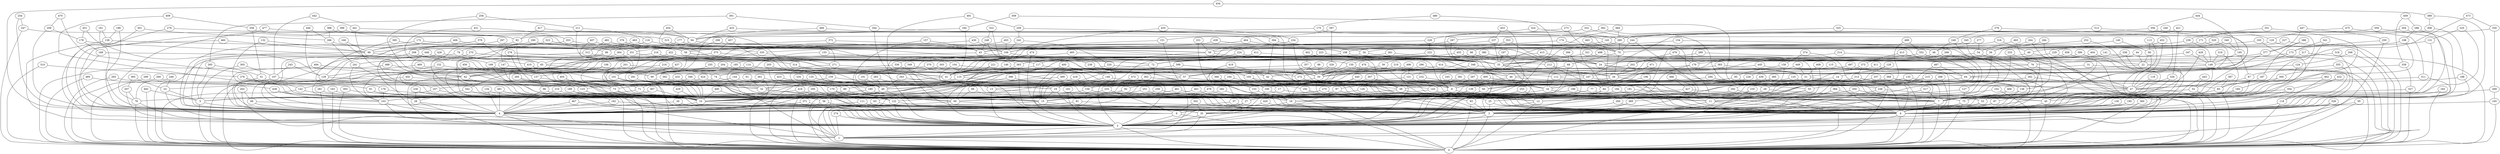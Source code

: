 graph{
   178 -- 168;
   248 -- 43;
   248 -- 156;
   178 -- 41;
   179 -- 12;
   249 -- 48;
   249 -- 4;
   179 -- 57;
   180 -- 18;
   250 -- 1;
   180 -- 0;
   250 -- 173;
   181 -- 75;
   2 -- 0;
   181 -- 10;
   251 -- 3;
   473 -- 330;
   251 -- 10;
   182 -- 4;
   252 -- 3;
   182 -- 3;
   252 -- 70;
   183 -- 0;
   253 -- 2;
   183 -- 7;
   253 -- 12;
   184 -- 41;
   254 -- 4;
   2 -- 1;
   184 -- 94;
   254 -- 247;
   3 -- 0;
   185 -- 90;
   255 -- 90;
   185 -- 13;
   3 -- 2;
   255 -- 100;
   149 -- 52;
   4 -- 1;
   256 -- 62;
   4 -- 0;
   186 -- 4;
   256 -- 211;
   474 -- 6;
   186 -- 138;
   5 -- 0;
   187 -- 75;
   257 -- 0;
   257 -- 5;
   5 -- 4;
   187 -- 83;
   6 -- 0;
   188 -- 6;
   258 -- 3;
   188 -- 8;
   6 -- 2;
   258 -- 10;
   7 -- 0;
   189 -- 15;
   259 -- 242;
   7 -- 3;
   189 -- 0;
   259 -- 11;
   260 -- 0;
   8 -- 4;
   190 -- 3;
   260 -- 32;
   8 -- 7;
   190 -- 6;
   9 -- 0;
   191 -- 40;
   9 -- 2;
   191 -- 180;
   261 -- 24;
   261 -- 123;
   38 -- 6;
   108 -- 33;
   374 -- 158;
   108 -- 0;
   304 -- 7;
   374 -- 0;
   444 -- 195;
   38 -- 27;
   219 -- 112;
   304 -- 239;
   444 -- 356;
   39 -- 11;
   109 -- 45;
   375 -- 213;
   109 -- 65;
   305 -- 5;
   375 -- 27;
   445 -- 30;
   39 -- 30;
   305 -- 107;
   445 -- 6;
   40 -- 2;
   110 -- 40;
   306 -- 25;
   376 -- 43;
   376 -- 57;
   446 -- 266;
   446 -- 129;
   40 -- 4;
   110 -- 83;
   306 -- 68;
   41 -- 29;
   307 -- 38;
   377 -- 7;
   41 -- 5;
   111 -- 3;
   377 -- 179;
   447 -- 250;
   111 -- 4;
   307 -- 100;
   447 -- 377;
   42 -- 38;
   112 -- 6;
   378 -- 249;
   42 -- 18;
   112 -- 16;
   308 -- 94;
   378 -- 47;
   448 -- 0;
   308 -- 188;
   448 -- 117;
   113 -- 7;
   309 -- 184;
   379 -- 72;
   43 -- 23;
   309 -- 236;
   379 -- 208;
   449 -- 21;
   43 -- 24;
   113 -- 80;
   449 -- 226;
   44 -- 10;
   310 -- 0;
   450 -- 142;
   1 -- 0;
   114 -- 26;
   380 -- 24;
   44 -- 22;
   114 -- 62;
   310 -- 276;
   380 -- 72;
   450 -- 10;
   115 -- 92;
   311 -- 2;
   381 -- 12;
   45 -- 0;
   115 -- 64;
   311 -- 55;
   381 -- 143;
   451 -- 178;
   451 -- 62;
   45 -- 6;
   312 -- 28;
   382 -- 6;
   452 -- 0;
   46 -- 15;
   116 -- 27;
   312 -- 33;
   46 -- 29;
   116 -- 108;
   382 -- 287;
   452 -- 229;
   47 -- 45;
   117 -- 41;
   313 -- 160;
   47 -- 0;
   117 -- 7;
   383 -- 21;
   453 -- 237;
   453 -- 42;
   477 -- 4;
   313 -- 280;
   383 -- 89;
   314 -- 272;
   384 -- 2;
   454 -- 94;
   48 -- 10;
   118 -- 0;
   454 -- 43;
   48 -- 24;
   118 -- 6;
   314 -- 110;
   384 -- 7;
   49 -- 2;
   119 -- 3;
   315 -- 108;
   119 -- 47;
   315 -- 109;
   385 -- 18;
   455 -- 272;
   455 -- 212;
   49 -- 33;
   385 -- 292;
   386 -- 187;
   456 -- 90;
   50 -- 2;
   120 -- 0;
   316 -- 49;
   456 -- 137;
   50 -- 15;
   120 -- 109;
   316 -- 179;
   386 -- 377;
   121 -- 40;
   317 -- 2;
   387 -- 3;
   121 -- 8;
   51 -- 4;
   387 -- 83;
   457 -- 373;
   457 -- 40;
   51 -- 38;
   317 -- 7;
   276 -- 73;
   346 -- 236;
   150 -- 30;
   220 -- 30;
   460 -- 4;
   150 -- 38;
   220 -- 60;
   276 -- 142;
   346 -- 257;
   151 -- 43;
   221 -- 41;
   347 -- 50;
   151 -- 1;
   221 -- 2;
   277 -- 12;
   277 -- 54;
   347 -- 149;
   152 -- 41;
   222 -- 1;
   278 -- 76;
   222 -- 72;
   348 -- 167;
   348 -- 8;
   152 -- 4;
   278 -- 15;
   153 -- 0;
   223 -- 33;
   349 -- 90;
   223 -- 117;
   279 -- 2;
   349 -- 6;
   153 -- 27;
   279 -- 82;
   154 -- 108;
   224 -- 33;
   280 -- 59;
   154 -- 6;
   350 -- 53;
   350 -- 63;
   224 -- 41;
   280 -- 70;
   155 -- 104;
   225 -- 11;
   351 -- 171;
   155 -- 32;
   225 -- 131;
   281 -- 0;
   351 -- 3;
   479 -- 202;
   281 -- 10;
   156 -- 10;
   226 -- 19;
   282 -- 18;
   156 -- 6;
   226 -- 16;
   282 -- 15;
   352 -- 72;
   352 -- 3;
   157 -- 43;
   227 -- 0;
   283 -- 13;
   353 -- 16;
   157 -- 122;
   227 -- 34;
   283 -- 40;
   353 -- 43;
   158 -- 85;
   228 -- 222;
   284 -- 87;
   158 -- 4;
   228 -- 41;
   284 -- 56;
   354 -- 6;
   354 -- 7;
   159 -- 0;
   229 -- 2;
   285 -- 10;
   159 -- 16;
   355 -- 6;
   229 -- 72;
   285 -- 73;
   355 -- 67;
   160 -- 7;
   230 -- 2;
   286 -- 6;
   356 -- 244;
   356 -- 30;
   160 -- 53;
   230 -- 28;
   286 -- 198;
   161 -- 138;
   231 -- 18;
   357 -- 10;
   161 -- 4;
   287 -- 99;
   357 -- 30;
   231 -- 59;
   287 -- 139;
   162 -- 2;
   232 -- 50;
   288 -- 84;
   162 -- 81;
   288 -- 6;
   358 -- 51;
   358 -- 315;
   232 -- 143;
   163 -- 0;
   233 -- 9;
   289 -- 12;
   163 -- 10;
   359 -- 6;
   359 -- 280;
   412 -- 8;
   233 -- 10;
   289 -- 33;
   10 -- 4;
   80 -- 22;
   192 -- 12;
   80 -- 35;
   416 -- 103;
   416 -- 18;
   486 -- 427;
   486 -- 369;
   10 -- 6;
   192 -- 3;
   275 -- 3;
   11 -- 6;
   193 -- 130;
   417 -- 8;
   11 -- 0;
   81 -- 4;
   193 -- 49;
   487 -- 18;
   81 -- 6;
   417 -- 82;
   487 -- 64;
   82 -- 27;
   418 -- 15;
   12 -- 0;
   82 -- 79;
   194 -- 6;
   418 -- 156;
   488 -- 4;
   12 -- 2;
   194 -- 27;
   488 -- 90;
   13 -- 12;
   83 -- 53;
   195 -- 67;
   13 -- 2;
   83 -- 0;
   195 -- 149;
   419 -- 42;
   489 -- 29;
   419 -- 153;
   489 -- 352;
   14 -- 3;
   84 -- 3;
   196 -- 6;
   14 -- 8;
   196 -- 50;
   420 -- 6;
   490 -- 2;
   84 -- 15;
   420 -- 35;
   490 -- 10;
   15 -- 3;
   85 -- 6;
   197 -- 33;
   15 -- 4;
   197 -- 2;
   421 -- 326;
   491 -- 60;
   85 -- 40;
   421 -- 345;
   491 -- 259;
   482 -- 312;
   16 -- 7;
   86 -- 0;
   198 -- 100;
   422 -- 4;
   422 -- 33;
   492 -- 0;
   16 -- 10;
   86 -- 65;
   198 -- 109;
   492 -- 5;
   17 -- 15;
   87 -- 6;
   199 -- 60;
   17 -- 12;
   87 -- 3;
   199 -- 6;
   423 -- 100;
   493 -- 7;
   423 -- 4;
   493 -- 54;
   345 -- 2;
   18 -- 0;
   88 -- 57;
   200 -- 6;
   18 -- 2;
   88 -- 30;
   424 -- 7;
   494 -- 0;
   200 -- 9;
   424 -- 73;
   494 -- 41;
   19 -- 9;
   89 -- 60;
   425 -- 212;
   19 -- 15;
   201 -- 10;
   345 -- 109;
   425 -- 94;
   495 -- 7;
   89 -- 10;
   201 -- 74;
   495 -- 40;
   20 -- 4;
   90 -- 32;
   202 -- 26;
   90 -- 0;
   426 -- 4;
   426 -- 410;
   496 -- 156;
   496 -- 121;
   20 -- 2;
   202 -- 32;
   21 -- 6;
   91 -- 15;
   203 -- 109;
   91 -- 63;
   203 -- 147;
   427 -- 75;
   497 -- 47;
   21 -- 8;
   427 -- 122;
   497 -- 121;
   22 -- 21;
   92 -- 4;
   204 -- 15;
   22 -- 0;
   428 -- 7;
   498 -- 149;
   92 -- 10;
   204 -- 41;
   428 -- 149;
   498 -- 342;
   23 -- 2;
   93 -- 0;
   205 -- 89;
   93 -- 3;
   23 -- 5;
   429 -- 10;
   499 -- 10;
   499 -- 192;
   205 -- 159;
   429 -- 20;
   52 -- 0;
   122 -- 2;
   318 -- 149;
   122 -- 3;
   388 -- 266;
   388 -- 3;
   458 -- 150;
   458 -- 22;
   52 -- 10;
   318 -- 6;
   415 -- 2;
   53 -- 6;
   123 -- 10;
   319 -- 83;
   53 -- 9;
   389 -- 308;
   389 -- 6;
   459 -- 286;
   123 -- 15;
   319 -- 149;
   459 -- 339;
   54 -- 1;
   124 -- 3;
   320 -- 195;
   54 -- 24;
   124 -- 46;
   320 -- 2;
   390 -- 33;
   390 -- 6;
   415 -- 24;
   460 -- 99;
   55 -- 3;
   125 -- 0;
   321 -- 33;
   55 -- 12;
   125 -- 19;
   391 -- 265;
   461 -- 3;
   321 -- 84;
   391 -- 344;
   461 -- 15;
   56 -- 24;
   126 -- 6;
   322 -- 238;
   56 -- 15;
   392 -- 1;
   462 -- 47;
   126 -- 10;
   322 -- 248;
   392 -- 89;
   462 -- 118;
   57 -- 15;
   127 -- 18;
   323 -- 10;
   127 -- 75;
   323 -- 58;
   393 -- 0;
   463 -- 84;
   463 -- 70;
   57 -- 50;
   393 -- 10;
   58 -- 40;
   324 -- 10;
   394 -- 42;
   58 -- 33;
   128 -- 14;
   324 -- 280;
   464 -- 35;
   128 -- 16;
   394 -- 48;
   464 -- 98;
   59 -- 15;
   129 -- 40;
   325 -- 26;
   59 -- 33;
   395 -- 176;
   395 -- 331;
   465 -- 24;
   129 -- 103;
   325 -- 145;
   465 -- 40;
   485 -- 0;
   60 -- 4;
   130 -- 6;
   326 -- 47;
   130 -- 3;
   396 -- 19;
   466 -- 394;
   466 -- 90;
   60 -- 6;
   326 -- 3;
   396 -- 111;
   131 -- 18;
   327 -- 0;
   397 -- 329;
   61 -- 18;
   131 -- 109;
   397 -- 151;
   467 -- 4;
   467 -- 1;
   61 -- 32;
   327 -- 60;
   62 -- 10;
   132 -- 10;
   328 -- 0;
   62 -- 2;
   132 -- 99;
   398 -- 10;
   398 -- 105;
   468 -- 7;
   328 -- 6;
   468 -- 87;
   63 -- 0;
   133 -- 7;
   329 -- 30;
   63 -- 3;
   133 -- 50;
   329 -- 6;
   399 -- 78;
   469 -- 9;
   399 -- 94;
   469 -- 129;
   64 -- 16;
   134 -- 10;
   330 -- 280;
   330 -- 269;
   400 -- 2;
   470 -- 91;
   470 -- 209;
   64 -- 45;
   134 -- 4;
   400 -- 148;
   65 -- 30;
   135 -- 32;
   331 -- 257;
   65 -- 0;
   401 -- 3;
   401 -- 15;
   471 -- 16;
   471 -- 26;
   135 -- 8;
   331 -- 314;
   164 -- 143;
   234 -- 59;
   164 -- 15;
   234 -- 16;
   165 -- 0;
   235 -- 2;
   165 -- 6;
   235 -- 11;
   166 -- 99;
   236 -- 2;
   166 -- 40;
   236 -- 45;
   167 -- 29;
   237 -- 86;
   237 -- 33;
   167 -- 40;
   168 -- 4;
   168 -- 65;
   238 -- 57;
   238 -- 100;
   169 -- 122;
   239 -- 58;
   169 -- 105;
   239 -- 149;
   170 -- 18;
   240 -- 120;
   170 -- 111;
   240 -- 167;
   171 -- 26;
   241 -- 103;
   171 -- 108;
   241 -- 182;
   172 -- 58;
   242 -- 220;
   172 -- 4;
   242 -- 109;
   173 -- 47;
   243 -- 107;
   173 -- 76;
   243 -- 129;
   244 -- 2;
   174 -- 70;
   174 -- 41;
   244 -- 70;
   175 -- 11;
   245 -- 8;
   245 -- 93;
   175 -- 82;
   176 -- 18;
   246 -- 78;
   176 -- 103;
   246 -- 23;
   177 -- 4;
   247 -- 0;
   177 -- 34;
   247 -- 82;
   24 -- 7;
   94 -- 4;
   290 -- 33;
   24 -- 21;
   360 -- 0;
   430 -- 109;
   94 -- 56;
   290 -- 99;
   360 -- 3;
   430 -- 2;
   25 -- 3;
   291 -- 15;
   361 -- 0;
   95 -- 0;
   431 -- 41;
   25 -- 6;
   95 -- 6;
   291 -- 170;
   361 -- 13;
   431 -- 203;
   26 -- 8;
   96 -- 4;
   292 -- 18;
   26 -- 6;
   96 -- 60;
   292 -- 0;
   362 -- 16;
   362 -- 4;
   432 -- 354;
   432 -- 6;
   27 -- 2;
   97 -- 2;
   363 -- 110;
   293 -- 0;
   433 -- 19;
   27 -- 4;
   97 -- 93;
   293 -- 123;
   363 -- 3;
   433 -- 96;
   98 -- 39;
   434 -- 4;
   28 -- 0;
   294 -- 100;
   364 -- 71;
   434 -- 389;
   28 -- 4;
   98 -- 55;
   294 -- 87;
   364 -- 169;
   295 -- 10;
   365 -- 207;
   435 -- 62;
   29 -- 3;
   99 -- 4;
   295 -- 2;
   365 -- 23;
   29 -- 7;
   99 -- 72;
   435 -- 234;
   30 -- 19;
   296 -- 26;
   366 -- 100;
   100 -- 6;
   436 -- 13;
   30 -- 3;
   100 -- 35;
   296 -- 78;
   366 -- 153;
   436 -- 136;
   31 -- 26;
   101 -- 2;
   297 -- 278;
   31 -- 0;
   101 -- 40;
   297 -- 15;
   367 -- 103;
   367 -- 10;
   437 -- 291;
   437 -- 101;
   32 -- 1;
   102 -- 18;
   298 -- 271;
   32 -- 15;
   298 -- 58;
   368 -- 136;
   368 -- 8;
   438 -- 10;
   102 -- 0;
   438 -- 103;
   103 -- 4;
   299 -- 0;
   369 -- 2;
   33 -- 3;
   103 -- 2;
   439 -- 335;
   439 -- 70;
   33 -- 26;
   299 -- 123;
   369 -- 3;
   34 -- 2;
   300 -- 4;
   370 -- 6;
   104 -- 16;
   300 -- 170;
   370 -- 74;
   440 -- 18;
   34 -- 33;
   104 -- 42;
   440 -- 275;
   105 -- 17;
   371 -- 3;
   35 -- 1;
   301 -- 4;
   441 -- 18;
   35 -- 2;
   105 -- 47;
   301 -- 266;
   371 -- 4;
   441 -- 280;
   36 -- 1;
   106 -- 62;
   302 -- 35;
   106 -- 71;
   302 -- 9;
   372 -- 16;
   442 -- 107;
   442 -- 441;
   36 -- 3;
   372 -- 331;
   303 -- 191;
   373 -- 363;
   37 -- 4;
   107 -- 4;
   303 -- 8;
   373 -- 2;
   443 -- 6;
   37 -- 6;
   107 -- 19;
   443 -- 52;
   136 -- 6;
   206 -- 0;
   332 -- 46;
   66 -- 15;
   136 -- 75;
   206 -- 124;
   262 -- 18;
   332 -- 244;
   402 -- 97;
   66 -- 60;
   262 -- 47;
   402 -- 357;
   472 -- 233;
   67 -- 47;
   137 -- 96;
   207 -- 2;
   67 -- 45;
   137 -- 32;
   263 -- 69;
   263 -- 1;
   333 -- 76;
   403 -- 10;
   207 -- 78;
   333 -- 236;
   403 -- 109;
   473 -- 64;
   68 -- 15;
   138 -- 2;
   208 -- 129;
   68 -- 30;
   138 -- 59;
   208 -- 169;
   264 -- 56;
   334 -- 40;
   404 -- 6;
   264 -- 136;
   334 -- 180;
   404 -- 33;
   474 -- 336;
   69 -- 35;
   335 -- 271;
   405 -- 10;
   139 -- 18;
   209 -- 4;
   265 -- 5;
   335 -- 36;
   475 -- 311;
   69 -- 4;
   139 -- 35;
   209 -- 178;
   265 -- 51;
   405 -- 73;
   475 -- 120;
   70 -- 26;
   140 -- 80;
   210 -- 4;
   266 -- 86;
   336 -- 2;
   406 -- 53;
   406 -- 99;
   476 -- 46;
   70 -- 68;
   140 -- 112;
   210 -- 15;
   266 -- 241;
   336 -- 90;
   476 -- 110;
   71 -- 5;
   141 -- 0;
   211 -- 116;
   71 -- 10;
   211 -- 30;
   267 -- 84;
   267 -- 8;
   337 -- 0;
   407 -- 185;
   141 -- 33;
   337 -- 38;
   407 -- 58;
   477 -- 94;
   142 -- 0;
   212 -- 84;
   268 -- 6;
   72 -- 41;
   338 -- 118;
   338 -- 179;
   408 -- 21;
   408 -- 3;
   478 -- 15;
   72 -- 4;
   142 -- 10;
   212 -- 167;
   268 -- 202;
   478 -- 18;
   73 -- 0;
   143 -- 11;
   213 -- 0;
   143 -- 10;
   213 -- 50;
   269 -- 165;
   339 -- 300;
   339 -- 327;
   409 -- 358;
   73 -- 10;
   269 -- 190;
   409 -- 10;
   479 -- 179;
   74 -- 40;
   144 -- 25;
   214 -- 47;
   74 -- 71;
   270 -- 241;
   340 -- 48;
   410 -- 110;
   410 -- 170;
   480 -- 30;
   144 -- 71;
   214 -- 185;
   270 -- 33;
   340 -- 195;
   480 -- 175;
   145 -- 3;
   75 -- 0;
   271 -- 15;
   75 -- 6;
   215 -- 11;
   271 -- 26;
   341 -- 3;
   411 -- 6;
   481 -- 4;
   145 -- 98;
   215 -- 29;
   341 -- 173;
   411 -- 167;
   481 -- 10;
   76 -- 45;
   146 -- 41;
   216 -- 150;
   146 -- 8;
   216 -- 103;
   272 -- 8;
   272 -- 6;
   342 -- 2;
   412 -- 363;
   76 -- 46;
   342 -- 28;
   482 -- 335;
   147 -- 42;
   217 -- 0;
   273 -- 228;
   77 -- 60;
   147 -- 73;
   273 -- 11;
   343 -- 8;
   413 -- 375;
   483 -- 59;
   77 -- 6;
   217 -- 22;
   343 -- 40;
   413 -- 127;
   483 -- 69;
   78 -- 2;
   148 -- 19;
   218 -- 41;
   78 -- 0;
   148 -- 50;
   274 -- 1;
   344 -- 6;
   414 -- 37;
   484 -- 33;
   218 -- 137;
   274 -- 2;
   344 -- 145;
   414 -- 46;
   472 -- 2;
   484 -- 280;
   149 -- 42;
   219 -- 1;
   275 -- 10;
   79 -- 3;
   485 -- 438;
   79 -- 65;
}